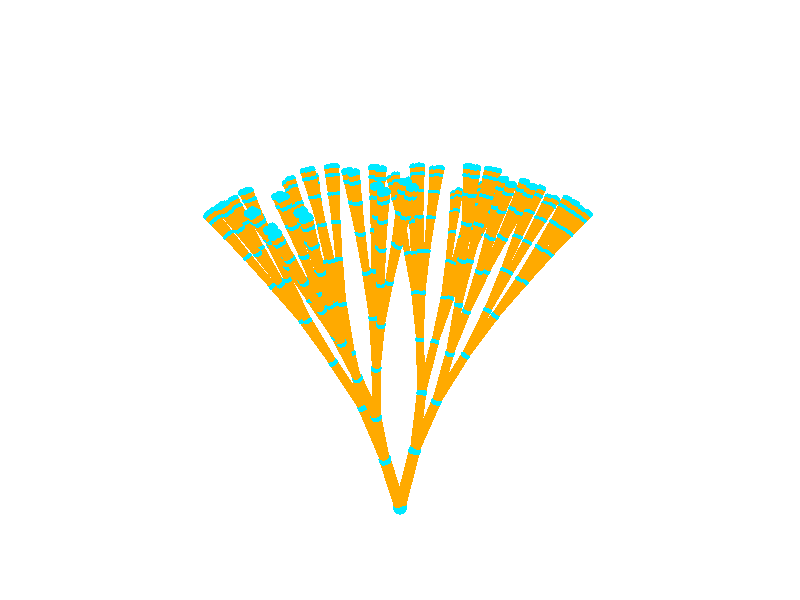 // Persistence of Vision Ray Tracer Scene Description File
// File: SnailShell.pov

#version 3.5; // current version is 3.8

/* 
Information on Pov-Ray:
 
My personal introduction into Pov-Ray was the excellent book "3D-Welten, professionelle Animationen und fotorealistische Grafiken mit Raytracing" from 
Toni Lama by Carl Hanser Verlag München Wien, 2004. Apart of that I recommend the Pov-Ray-homepage (http://www.povray.org).

Further information on Pov-Ray can be found at https://sus.ziti.uni-heidelberg.de/Lehre/WS2021_Tools/POVRAY/POVRAY_PeterFischer.pdf,  
https://wiki.povray.org/content/Main_Page, https://de.wikibooks.org/wiki/Raytracing_mit_POV-Ray or, in german language, here: https://www.f-lohmueller.de/pov_tut/pov__ger.htm
*/ 
 
/*
---------------------------------------------------Modeling approach---------------------------------------------- 
In this file a structure with dichotomous branching is modeled. All positions, and angles are stored in arrays, since this information is necessary for calculating points in subsequent layers. 
Two angles are necessary for the model "Anglex" (rotation by the x-axis) and "Anglez" (rotation by the z-axis). In each subsequent layer the number of positions is doubled and the axis of rotation 
is changed. The structure is started by a rotation by the z-axis resulting in two position. For constructing the next layer, positions are rotated around the x-axis (resulting in 4 positions). For the next layer 
points are rotated around the z-axis again, resulting in 8 positions ... 

The positions stored in the array "Positions" are then used for placing sphere and cylinders. The resulting structure could be transformed into a blob as well. 
*/

global_settings {
  assumed_gamma 1.0
  max_trace_level 5
}
//-----------------------------------Scene settings (Camera, light, background)-------------------------------------------------

global_settings {
    assumed_gamma 1.0
    max_trace_level 5
}

#declare Camera = camera {
    location  <10, 12, 16> *0.8
    right     x*image_width/image_height
    look_at   <0,6,  0>
    rotate <0, 0, 0>
}

camera {Camera}

light_source {
    0*x                  // light's position (translated below)
    color rgb <1,1,1>    // light's color
    translate <20, 10, 20>
}
light_source {
    0*x                  // light's position (translated below)
    color rgb <1,1,1>    // light's color
    translate <0, 20, 20>
}

background { 
    color rgb <1, 1, 1> 
}

//------------------------Definition of initial values-----------------------------------------------

#declare Levels =10;
#declare Distance0 = 3;
#declare Anglex0 = 20;                                                             //Rotation by the x-axis
#declare Anglez0 = 20;                                                             //Rotation by the z-axis
#declare P0 = <0, 0, 0>;                                                            //Start

//------------------------------------------------Arrays for storing positions and angles---------------------------------

#declare Positions = array [Levels][pow(2, Levels)];
#declare AAnglex = array [Levels][pow(2, Levels)];
#declare AAnglez = array [Levels][pow(2, Levels)];

//----------------------------------------------Definition of positions---------------------------------------------------------- 

#declare ticker2 = 0;                                                               //The origin
#declare ticker = 0; 
#declare P1 = P0;
#declare Positions [ticker2][ticker] = P1;
#declare AAnglex [ticker2][ticker] = 0;
#declare AAnglez [ticker2][ticker] = 0;  
 
#declare ticker2 = 1;                                                                   //Loop for all subsequent levels
#while ( ticker2 <Levels)

    #declare Elemente = pow (2, ticker2);                                              //Number of elements is doubled in subsequent levels
    #declare Distance = 0.2 + 1.5 * sin (pi/2 + ticker2 * pi/18);                    //Distances are slightly shortened for each layer
    #declare Anglex = Anglex0 - 19 * sin (ticker2 * pi/18);                          //Additional angles are decreased in each layer
    #declare Anglez = Anglez0 - 19 * sin (ticker2 * pi/18);                          //Additional angles are decreased in each layer

    #declare ticker = 0;                                                               //Loop for all elements of a given level
    #while ( ticker <Elemente)
                                                                                    //Reading of values for the previous layer
        #declare P0 = Positions [ticker2-1][int(ticker/2)];
        #declare Angle0x = AAnglex [ticker2-1][int(ticker/2)];
        #declare Angle0z = AAnglez [ticker2-1][int(ticker/2)];

        #if (mod(ticker2, 2) >0)                                                           //Alternating rotations in each subsequent layer 

            #if (mod(ticker, 2) >0)                                                            //In the case of two elements with one common precursor element: One of them obtains a positive new angle, the other one a negative new angle. 

                #declare AAnglex [ticker2][ticker] = (Angle0x + Anglex);                           //New angles are defined and stored in the arrays
                #declare AAnglez [ticker2][ticker] = (Angle0z);                                    //New angles are defined and stored in the arrays
                #declare P1=<P0.x  + sin(radians(Angle0x + Anglex)) * Distance, P0.y + cos(radians(Angle0x + Anglex)) * cos(radians(Angle0z)) * Distance , P0.z + sin(radians(Angle0z)) * cos(radians(Angle0x + Anglex)) * Distance>;

            #else 

                #declare AAnglex [ticker2][ticker] = (Angle0x - Anglex);                           //New angles are defined and stored in the arrays
                #declare AAnglez [ticker2][ticker] = (Angle0z);                                    //New angles are defined and stored in the arrays
                #declare P1=<P0.x  + sin(radians(Angle0x - Anglex)) * Distance, P0.y + cos(radians(Angle0x - Anglex)) * cos(radians(Angle0z)) * Distance, P0.z + sin(radians(Angle0z)) * cos(radians(Angle0x + Anglex)) * Distance>;

            #end

        #else

            #if (mod(ticker, 2) >0)            //In the case of two elements with one common precursor element: One of them obtains a positive new angle, the other one a negative new angle.

                #declare AAnglex [ticker2][ticker] = (Angle0x);                                    //New angles are defined and stored in the arrays
                #declare AAnglez [ticker2][ticker] = (Angle0z + Anglez);                           //New angles are defined and stored in the arrays
                #declare P1=<P0.x  + sin(radians(Angle0x)) * Distance, P0.y + cos(radians(Angle0z + Anglez)) * cos(radians(Angle0x)) * Distance, P0.z + sin(radians(Angle0z + Anglez)) * cos(radians(Angle0x)) * Distance>;

            #else 

                #declare AAnglex [ticker2][ticker] = (Angle0x);                                    //New angles are defined and stored in the arrays
                #declare AAnglez [ticker2][ticker] = (Angle0z - Anglez);                           //New angles are defined and stored in the arrays
                #declare P1=<P0.x  + sin(radians(Angle0x)) * Distance, P0.y + cos(radians(Angle0z - Anglez)) * cos(radians(Angle0x)) * Distance, P0.z + sin(radians(Angle0z - Anglez)) * cos(radians(Angle0x)) * Distance>;

            #end

        #end
                                                                                    

        #declare Positions [ticker2][ticker] = P1;                                                  //New position is stored in the array

    #declare ticker = ticker + 1; 
    #end                                                                                                                                          

#declare ticker2 = ticker2 + 1; 
#end
  
//---------------------------------------------------------Setting up the structure as a blob; first the origin separated from the blob------------------------------------------------------ 
  
#declare ticker2 = 0; 
#declare ticker = 0; 
#declare P1 = Positions [ticker2][ticker];//The origin

sphere { 
    < P1.x, P1.y, P1.z>, 0.2 
    texture {
        pigment {
            color rgb <0/255, 208/255, 255/255>    // solid color pigment
        }
        finish {
            diffuse 0.3 
            specular 0.4 
            reflection { 
                0.8 metallic
            } 
            conserve_energy 
            phong 0.8 
        }
    }
}

//--------------------------Now the blob becomes defined-----------------------------------------

#declare StrengthVal = 1.; // (+ or -) strength of component's radiating density
  
#declare ticker2 = 1; 
#while ( ticker2 <Levels)

    #declare Elemente = pow (2, ticker2);

    #declare ticker = 0; 
    #while ( ticker <Elemente)
 
        #declare P1 = Positions [ticker2][ticker];                                 //The actual position
        #declare P0 = Positions [ticker2-1][int(ticker/2)];                        //the previous position

        #declare RadiusVal   = 0.5/ticker2; // Verkleinerung der Radius mit den Ebenen

        blob {
            threshold 0.3
            cylinder { 
                P1, P0, 0.3 - (0.25 * ticker2/(3 + ticker2)), StrengthVal // open
                texture {
                    pigment {
                        color rgb <255/255,102/255,0/255>     // solid color pigment
                    }
                    finish {
                        diffuse 0.9 
                        specular 0.4 
                        conserve_energy 
                    }
                }
            } 
        }
    
        sphere { 
            < P1.x, P1.y, P1.z>, 0.22 - (0.18 * ticker2/(3 + ticker2))
            pigment {
                color rgb <0/255, 208/255, 255/255>     // solid color pigment
            }
        } 

    #declare ticker = ticker + 1; 
    #end

#declare ticker2 = ticker2 + 1; 
#end


 





               
               
            
